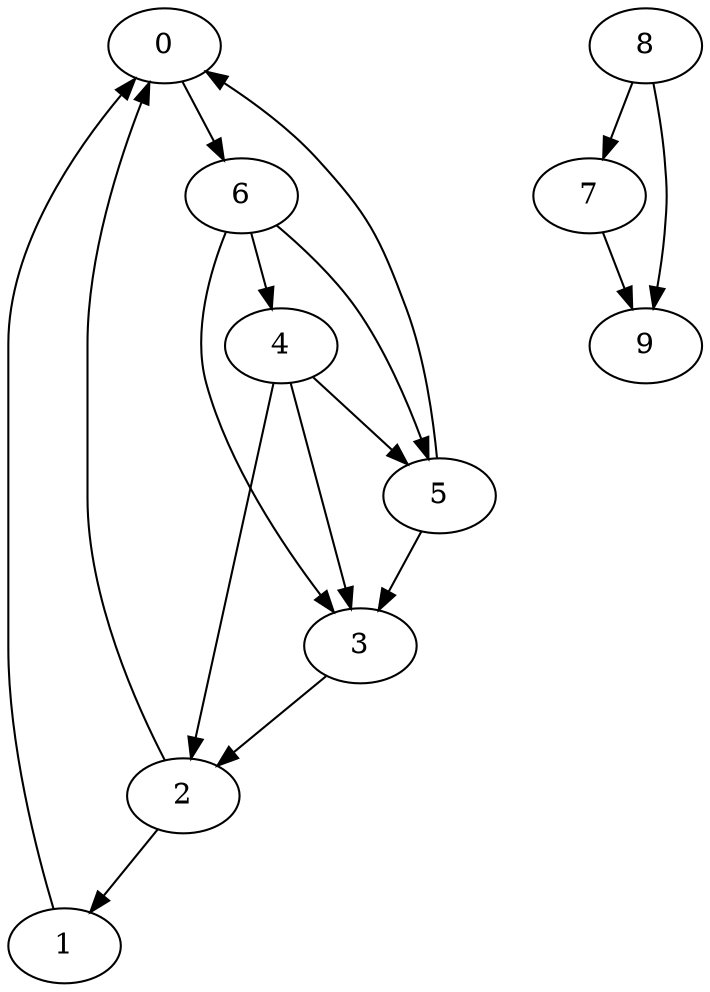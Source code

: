 digraph G {
0 -> 6;
1 -> 0;
2 -> 0;
2 -> 1;
3 -> 2;
4 -> 2;
4 -> 3;
4 -> 5;
5 -> 0;
5 -> 3;
6 -> 3;
6 -> 4;
6 -> 5;
7 -> 9;
8 -> 7;
8 -> 9;
}
